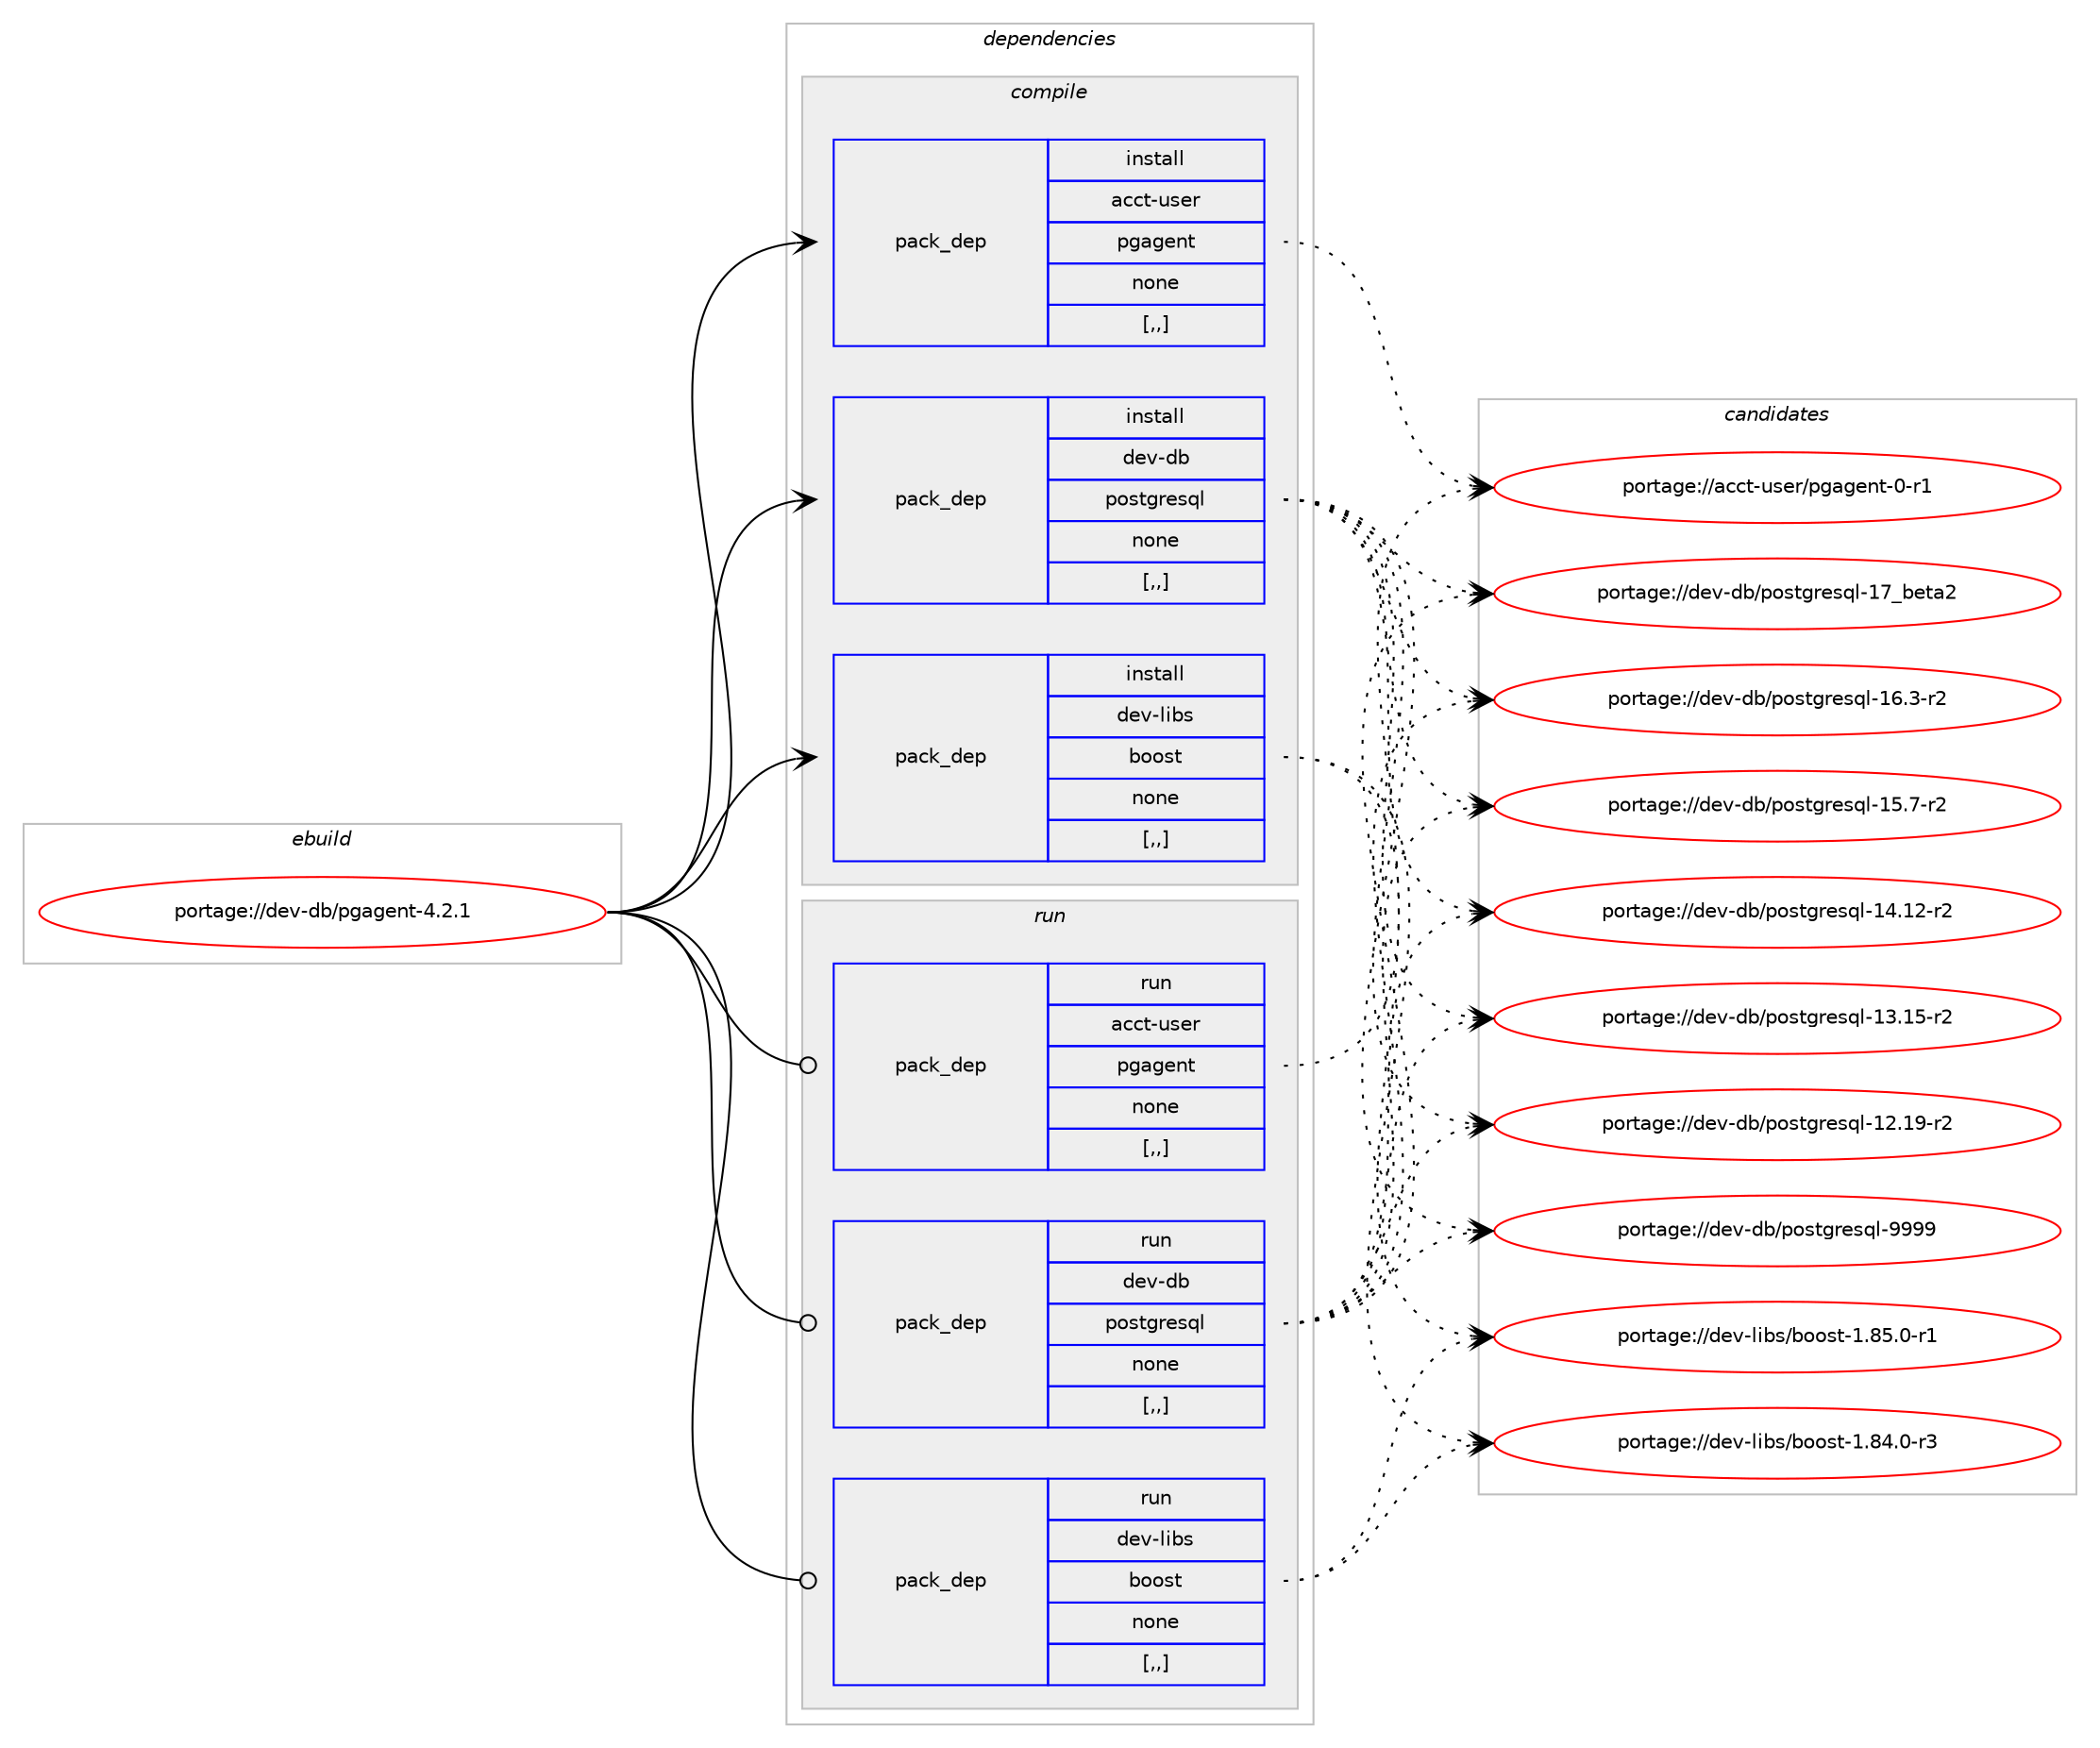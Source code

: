 digraph prolog {

# *************
# Graph options
# *************

newrank=true;
concentrate=true;
compound=true;
graph [rankdir=LR,fontname=Helvetica,fontsize=10,ranksep=1.5];#, ranksep=2.5, nodesep=0.2];
edge  [arrowhead=vee];
node  [fontname=Helvetica,fontsize=10];

# **********
# The ebuild
# **********

subgraph cluster_leftcol {
color=gray;
label=<<i>ebuild</i>>;
id [label="portage://dev-db/pgagent-4.2.1", color=red, width=4, href="../dev-db/pgagent-4.2.1.svg"];
}

# ****************
# The dependencies
# ****************

subgraph cluster_midcol {
color=gray;
label=<<i>dependencies</i>>;
subgraph cluster_compile {
fillcolor="#eeeeee";
style=filled;
label=<<i>compile</i>>;
subgraph pack49918 {
dependency68935 [label=<<TABLE BORDER="0" CELLBORDER="1" CELLSPACING="0" CELLPADDING="4" WIDTH="220"><TR><TD ROWSPAN="6" CELLPADDING="30">pack_dep</TD></TR><TR><TD WIDTH="110">install</TD></TR><TR><TD>acct-user</TD></TR><TR><TD>pgagent</TD></TR><TR><TD>none</TD></TR><TR><TD>[,,]</TD></TR></TABLE>>, shape=none, color=blue];
}
id:e -> dependency68935:w [weight=20,style="solid",arrowhead="vee"];
subgraph pack49919 {
dependency68936 [label=<<TABLE BORDER="0" CELLBORDER="1" CELLSPACING="0" CELLPADDING="4" WIDTH="220"><TR><TD ROWSPAN="6" CELLPADDING="30">pack_dep</TD></TR><TR><TD WIDTH="110">install</TD></TR><TR><TD>dev-db</TD></TR><TR><TD>postgresql</TD></TR><TR><TD>none</TD></TR><TR><TD>[,,]</TD></TR></TABLE>>, shape=none, color=blue];
}
id:e -> dependency68936:w [weight=20,style="solid",arrowhead="vee"];
subgraph pack49920 {
dependency68937 [label=<<TABLE BORDER="0" CELLBORDER="1" CELLSPACING="0" CELLPADDING="4" WIDTH="220"><TR><TD ROWSPAN="6" CELLPADDING="30">pack_dep</TD></TR><TR><TD WIDTH="110">install</TD></TR><TR><TD>dev-libs</TD></TR><TR><TD>boost</TD></TR><TR><TD>none</TD></TR><TR><TD>[,,]</TD></TR></TABLE>>, shape=none, color=blue];
}
id:e -> dependency68937:w [weight=20,style="solid",arrowhead="vee"];
}
subgraph cluster_compileandrun {
fillcolor="#eeeeee";
style=filled;
label=<<i>compile and run</i>>;
}
subgraph cluster_run {
fillcolor="#eeeeee";
style=filled;
label=<<i>run</i>>;
subgraph pack49921 {
dependency68938 [label=<<TABLE BORDER="0" CELLBORDER="1" CELLSPACING="0" CELLPADDING="4" WIDTH="220"><TR><TD ROWSPAN="6" CELLPADDING="30">pack_dep</TD></TR><TR><TD WIDTH="110">run</TD></TR><TR><TD>acct-user</TD></TR><TR><TD>pgagent</TD></TR><TR><TD>none</TD></TR><TR><TD>[,,]</TD></TR></TABLE>>, shape=none, color=blue];
}
id:e -> dependency68938:w [weight=20,style="solid",arrowhead="odot"];
subgraph pack49922 {
dependency68939 [label=<<TABLE BORDER="0" CELLBORDER="1" CELLSPACING="0" CELLPADDING="4" WIDTH="220"><TR><TD ROWSPAN="6" CELLPADDING="30">pack_dep</TD></TR><TR><TD WIDTH="110">run</TD></TR><TR><TD>dev-db</TD></TR><TR><TD>postgresql</TD></TR><TR><TD>none</TD></TR><TR><TD>[,,]</TD></TR></TABLE>>, shape=none, color=blue];
}
id:e -> dependency68939:w [weight=20,style="solid",arrowhead="odot"];
subgraph pack49923 {
dependency68940 [label=<<TABLE BORDER="0" CELLBORDER="1" CELLSPACING="0" CELLPADDING="4" WIDTH="220"><TR><TD ROWSPAN="6" CELLPADDING="30">pack_dep</TD></TR><TR><TD WIDTH="110">run</TD></TR><TR><TD>dev-libs</TD></TR><TR><TD>boost</TD></TR><TR><TD>none</TD></TR><TR><TD>[,,]</TD></TR></TABLE>>, shape=none, color=blue];
}
id:e -> dependency68940:w [weight=20,style="solid",arrowhead="odot"];
}
}

# **************
# The candidates
# **************

subgraph cluster_choices {
rank=same;
color=gray;
label=<<i>candidates</i>>;

subgraph choice49918 {
color=black;
nodesep=1;
choice97999911645117115101114471121039710310111011645484511449 [label="portage://acct-user/pgagent-0-r1", color=red, width=4,href="../acct-user/pgagent-0-r1.svg"];
dependency68935:e -> choice97999911645117115101114471121039710310111011645484511449:w [style=dotted,weight="100"];
}
subgraph choice49919 {
color=black;
nodesep=1;
choice1001011184510098471121111151161031141011151131084557575757 [label="portage://dev-db/postgresql-9999", color=red, width=4,href="../dev-db/postgresql-9999.svg"];
choice10010111845100984711211111511610311410111511310845495595981011169750 [label="portage://dev-db/postgresql-17_beta2", color=red, width=4,href="../dev-db/postgresql-17_beta2.svg"];
choice10010111845100984711211111511610311410111511310845495446514511450 [label="portage://dev-db/postgresql-16.3-r2", color=red, width=4,href="../dev-db/postgresql-16.3-r2.svg"];
choice10010111845100984711211111511610311410111511310845495346554511450 [label="portage://dev-db/postgresql-15.7-r2", color=red, width=4,href="../dev-db/postgresql-15.7-r2.svg"];
choice1001011184510098471121111151161031141011151131084549524649504511450 [label="portage://dev-db/postgresql-14.12-r2", color=red, width=4,href="../dev-db/postgresql-14.12-r2.svg"];
choice1001011184510098471121111151161031141011151131084549514649534511450 [label="portage://dev-db/postgresql-13.15-r2", color=red, width=4,href="../dev-db/postgresql-13.15-r2.svg"];
choice1001011184510098471121111151161031141011151131084549504649574511450 [label="portage://dev-db/postgresql-12.19-r2", color=red, width=4,href="../dev-db/postgresql-12.19-r2.svg"];
dependency68936:e -> choice1001011184510098471121111151161031141011151131084557575757:w [style=dotted,weight="100"];
dependency68936:e -> choice10010111845100984711211111511610311410111511310845495595981011169750:w [style=dotted,weight="100"];
dependency68936:e -> choice10010111845100984711211111511610311410111511310845495446514511450:w [style=dotted,weight="100"];
dependency68936:e -> choice10010111845100984711211111511610311410111511310845495346554511450:w [style=dotted,weight="100"];
dependency68936:e -> choice1001011184510098471121111151161031141011151131084549524649504511450:w [style=dotted,weight="100"];
dependency68936:e -> choice1001011184510098471121111151161031141011151131084549514649534511450:w [style=dotted,weight="100"];
dependency68936:e -> choice1001011184510098471121111151161031141011151131084549504649574511450:w [style=dotted,weight="100"];
}
subgraph choice49920 {
color=black;
nodesep=1;
choice10010111845108105981154798111111115116454946565346484511449 [label="portage://dev-libs/boost-1.85.0-r1", color=red, width=4,href="../dev-libs/boost-1.85.0-r1.svg"];
choice10010111845108105981154798111111115116454946565246484511451 [label="portage://dev-libs/boost-1.84.0-r3", color=red, width=4,href="../dev-libs/boost-1.84.0-r3.svg"];
dependency68937:e -> choice10010111845108105981154798111111115116454946565346484511449:w [style=dotted,weight="100"];
dependency68937:e -> choice10010111845108105981154798111111115116454946565246484511451:w [style=dotted,weight="100"];
}
subgraph choice49921 {
color=black;
nodesep=1;
choice97999911645117115101114471121039710310111011645484511449 [label="portage://acct-user/pgagent-0-r1", color=red, width=4,href="../acct-user/pgagent-0-r1.svg"];
dependency68938:e -> choice97999911645117115101114471121039710310111011645484511449:w [style=dotted,weight="100"];
}
subgraph choice49922 {
color=black;
nodesep=1;
choice1001011184510098471121111151161031141011151131084557575757 [label="portage://dev-db/postgresql-9999", color=red, width=4,href="../dev-db/postgresql-9999.svg"];
choice10010111845100984711211111511610311410111511310845495595981011169750 [label="portage://dev-db/postgresql-17_beta2", color=red, width=4,href="../dev-db/postgresql-17_beta2.svg"];
choice10010111845100984711211111511610311410111511310845495446514511450 [label="portage://dev-db/postgresql-16.3-r2", color=red, width=4,href="../dev-db/postgresql-16.3-r2.svg"];
choice10010111845100984711211111511610311410111511310845495346554511450 [label="portage://dev-db/postgresql-15.7-r2", color=red, width=4,href="../dev-db/postgresql-15.7-r2.svg"];
choice1001011184510098471121111151161031141011151131084549524649504511450 [label="portage://dev-db/postgresql-14.12-r2", color=red, width=4,href="../dev-db/postgresql-14.12-r2.svg"];
choice1001011184510098471121111151161031141011151131084549514649534511450 [label="portage://dev-db/postgresql-13.15-r2", color=red, width=4,href="../dev-db/postgresql-13.15-r2.svg"];
choice1001011184510098471121111151161031141011151131084549504649574511450 [label="portage://dev-db/postgresql-12.19-r2", color=red, width=4,href="../dev-db/postgresql-12.19-r2.svg"];
dependency68939:e -> choice1001011184510098471121111151161031141011151131084557575757:w [style=dotted,weight="100"];
dependency68939:e -> choice10010111845100984711211111511610311410111511310845495595981011169750:w [style=dotted,weight="100"];
dependency68939:e -> choice10010111845100984711211111511610311410111511310845495446514511450:w [style=dotted,weight="100"];
dependency68939:e -> choice10010111845100984711211111511610311410111511310845495346554511450:w [style=dotted,weight="100"];
dependency68939:e -> choice1001011184510098471121111151161031141011151131084549524649504511450:w [style=dotted,weight="100"];
dependency68939:e -> choice1001011184510098471121111151161031141011151131084549514649534511450:w [style=dotted,weight="100"];
dependency68939:e -> choice1001011184510098471121111151161031141011151131084549504649574511450:w [style=dotted,weight="100"];
}
subgraph choice49923 {
color=black;
nodesep=1;
choice10010111845108105981154798111111115116454946565346484511449 [label="portage://dev-libs/boost-1.85.0-r1", color=red, width=4,href="../dev-libs/boost-1.85.0-r1.svg"];
choice10010111845108105981154798111111115116454946565246484511451 [label="portage://dev-libs/boost-1.84.0-r3", color=red, width=4,href="../dev-libs/boost-1.84.0-r3.svg"];
dependency68940:e -> choice10010111845108105981154798111111115116454946565346484511449:w [style=dotted,weight="100"];
dependency68940:e -> choice10010111845108105981154798111111115116454946565246484511451:w [style=dotted,weight="100"];
}
}

}
